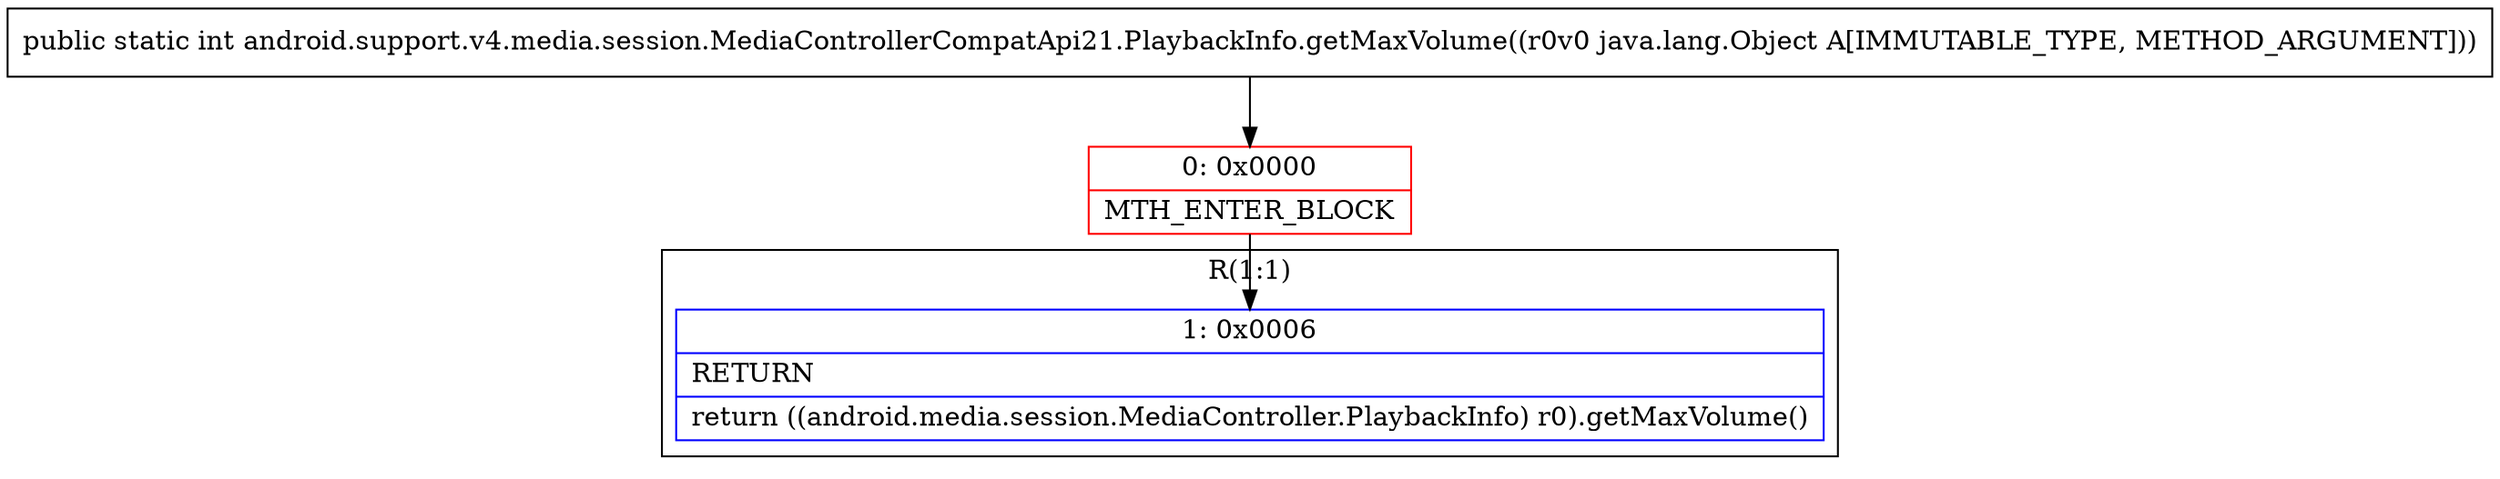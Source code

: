 digraph "CFG forandroid.support.v4.media.session.MediaControllerCompatApi21.PlaybackInfo.getMaxVolume(Ljava\/lang\/Object;)I" {
subgraph cluster_Region_1225170246 {
label = "R(1:1)";
node [shape=record,color=blue];
Node_1 [shape=record,label="{1\:\ 0x0006|RETURN\l|return ((android.media.session.MediaController.PlaybackInfo) r0).getMaxVolume()\l}"];
}
Node_0 [shape=record,color=red,label="{0\:\ 0x0000|MTH_ENTER_BLOCK\l}"];
MethodNode[shape=record,label="{public static int android.support.v4.media.session.MediaControllerCompatApi21.PlaybackInfo.getMaxVolume((r0v0 java.lang.Object A[IMMUTABLE_TYPE, METHOD_ARGUMENT])) }"];
MethodNode -> Node_0;
Node_0 -> Node_1;
}

